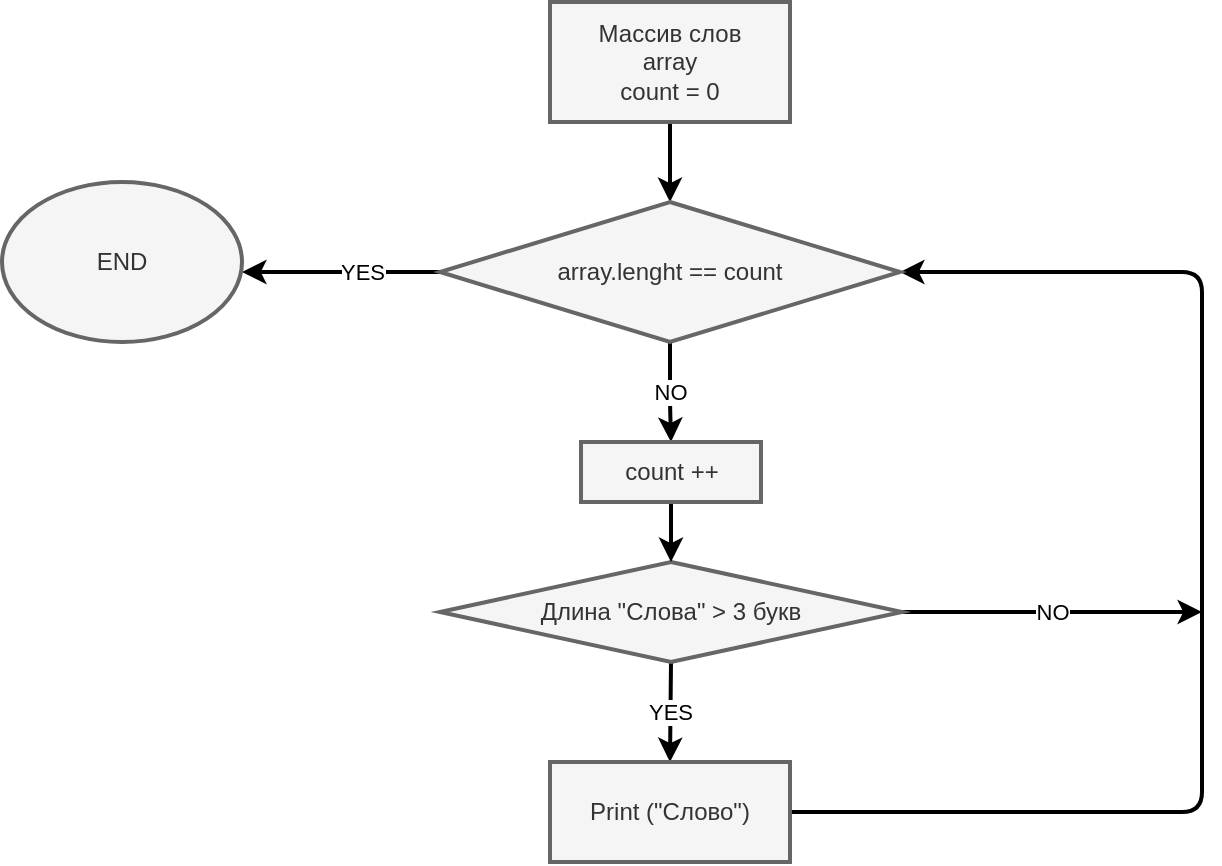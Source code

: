 <mxfile>
    <diagram id="vUPCCx0tY6Q8Hi3xHd2F" name="Page-1">
        <mxGraphModel dx="919" dy="465" grid="1" gridSize="10" guides="1" tooltips="1" connect="1" arrows="1" fold="1" page="1" pageScale="1" pageWidth="827" pageHeight="1169" background="#ffffff" math="0" shadow="0">
            <root>
                <mxCell id="0"/>
                <mxCell id="1" parent="0"/>
                <mxCell id="3" style="edgeStyle=none;html=1;exitX=0.5;exitY=1;exitDx=0;exitDy=0;strokeColor=#000000;strokeWidth=2;" edge="1" parent="1" source="2">
                    <mxGeometry relative="1" as="geometry">
                        <mxPoint x="414" y="120" as="targetPoint"/>
                    </mxGeometry>
                </mxCell>
                <mxCell id="2" value="Массив слов&lt;br&gt;array&lt;br&gt;count = 0" style="rounded=0;whiteSpace=wrap;html=1;fillColor=#f5f5f5;strokeColor=#666666;fontColor=#333333;strokeWidth=2;" parent="1" vertex="1">
                    <mxGeometry x="354" y="20" width="120" height="60" as="geometry"/>
                </mxCell>
                <mxCell id="14" value="YES" style="edgeStyle=none;html=1;exitX=0.5;exitY=1;exitDx=0;exitDy=0;strokeColor=#000000;strokeWidth=2;entryX=0.5;entryY=0;entryDx=0;entryDy=0;" edge="1" parent="1" source="4" target="6">
                    <mxGeometry relative="1" as="geometry">
                        <mxPoint x="414" y="370" as="targetPoint"/>
                    </mxGeometry>
                </mxCell>
                <mxCell id="18" value="NO" style="edgeStyle=none;html=1;exitX=1;exitY=0.5;exitDx=0;exitDy=0;strokeColor=#000000;strokeWidth=2;" edge="1" parent="1" source="4">
                    <mxGeometry relative="1" as="geometry">
                        <mxPoint x="680" y="325" as="targetPoint"/>
                    </mxGeometry>
                </mxCell>
                <mxCell id="4" value="Длина &quot;Слова&quot; &amp;gt; 3 букв" style="rhombus;whiteSpace=wrap;html=1;strokeWidth=2;fillColor=#f5f5f5;fontColor=#333333;strokeColor=#666666;" vertex="1" parent="1">
                    <mxGeometry x="299" y="300" width="231" height="50" as="geometry"/>
                </mxCell>
                <mxCell id="15" style="edgeStyle=none;html=1;exitX=1;exitY=0.5;exitDx=0;exitDy=0;strokeColor=#000000;strokeWidth=2;entryX=1;entryY=0.5;entryDx=0;entryDy=0;" edge="1" parent="1" source="6" target="7">
                    <mxGeometry relative="1" as="geometry">
                        <mxPoint x="680" y="395" as="targetPoint"/>
                        <Array as="points">
                            <mxPoint x="680" y="425"/>
                            <mxPoint x="680" y="155"/>
                        </Array>
                    </mxGeometry>
                </mxCell>
                <mxCell id="6" value="Print (&quot;Слово&quot;)" style="rounded=0;whiteSpace=wrap;html=1;strokeColor=#666666;strokeWidth=2;fillColor=#f5f5f5;fontColor=#333333;" vertex="1" parent="1">
                    <mxGeometry x="354" y="400" width="120" height="50" as="geometry"/>
                </mxCell>
                <mxCell id="10" value="YES" style="edgeStyle=none;html=1;exitX=0;exitY=0.5;exitDx=0;exitDy=0;strokeColor=#000000;strokeWidth=2;" edge="1" parent="1" source="7">
                    <mxGeometry x="-0.212" relative="1" as="geometry">
                        <mxPoint x="200" y="155" as="targetPoint"/>
                        <mxPoint as="offset"/>
                    </mxGeometry>
                </mxCell>
                <mxCell id="12" value="NO" style="edgeStyle=none;html=1;exitX=0.5;exitY=1;exitDx=0;exitDy=0;entryX=0.5;entryY=0;entryDx=0;entryDy=0;strokeColor=#000000;strokeWidth=2;" edge="1" parent="1" source="7" target="11">
                    <mxGeometry relative="1" as="geometry">
                        <Array as="points">
                            <mxPoint x="414" y="220"/>
                        </Array>
                    </mxGeometry>
                </mxCell>
                <mxCell id="7" value="array.lenght == count" style="rhombus;whiteSpace=wrap;html=1;strokeWidth=2;fillColor=#f5f5f5;fontColor=#333333;strokeColor=#666666;" vertex="1" parent="1">
                    <mxGeometry x="299" y="120" width="230" height="70" as="geometry"/>
                </mxCell>
                <mxCell id="13" style="edgeStyle=none;html=1;exitX=0.5;exitY=1;exitDx=0;exitDy=0;entryX=0.5;entryY=0;entryDx=0;entryDy=0;strokeColor=#000000;strokeWidth=2;" edge="1" parent="1" source="11" target="4">
                    <mxGeometry relative="1" as="geometry"/>
                </mxCell>
                <mxCell id="11" value="count ++" style="rounded=0;whiteSpace=wrap;html=1;strokeColor=#666666;strokeWidth=2;fillColor=#f5f5f5;fontColor=#333333;" vertex="1" parent="1">
                    <mxGeometry x="369.5" y="240" width="90" height="30" as="geometry"/>
                </mxCell>
                <mxCell id="19" value="END" style="ellipse;whiteSpace=wrap;html=1;strokeColor=#666666;strokeWidth=2;fillColor=#f5f5f5;fontColor=#333333;" vertex="1" parent="1">
                    <mxGeometry x="80" y="110" width="120" height="80" as="geometry"/>
                </mxCell>
            </root>
        </mxGraphModel>
    </diagram>
</mxfile>